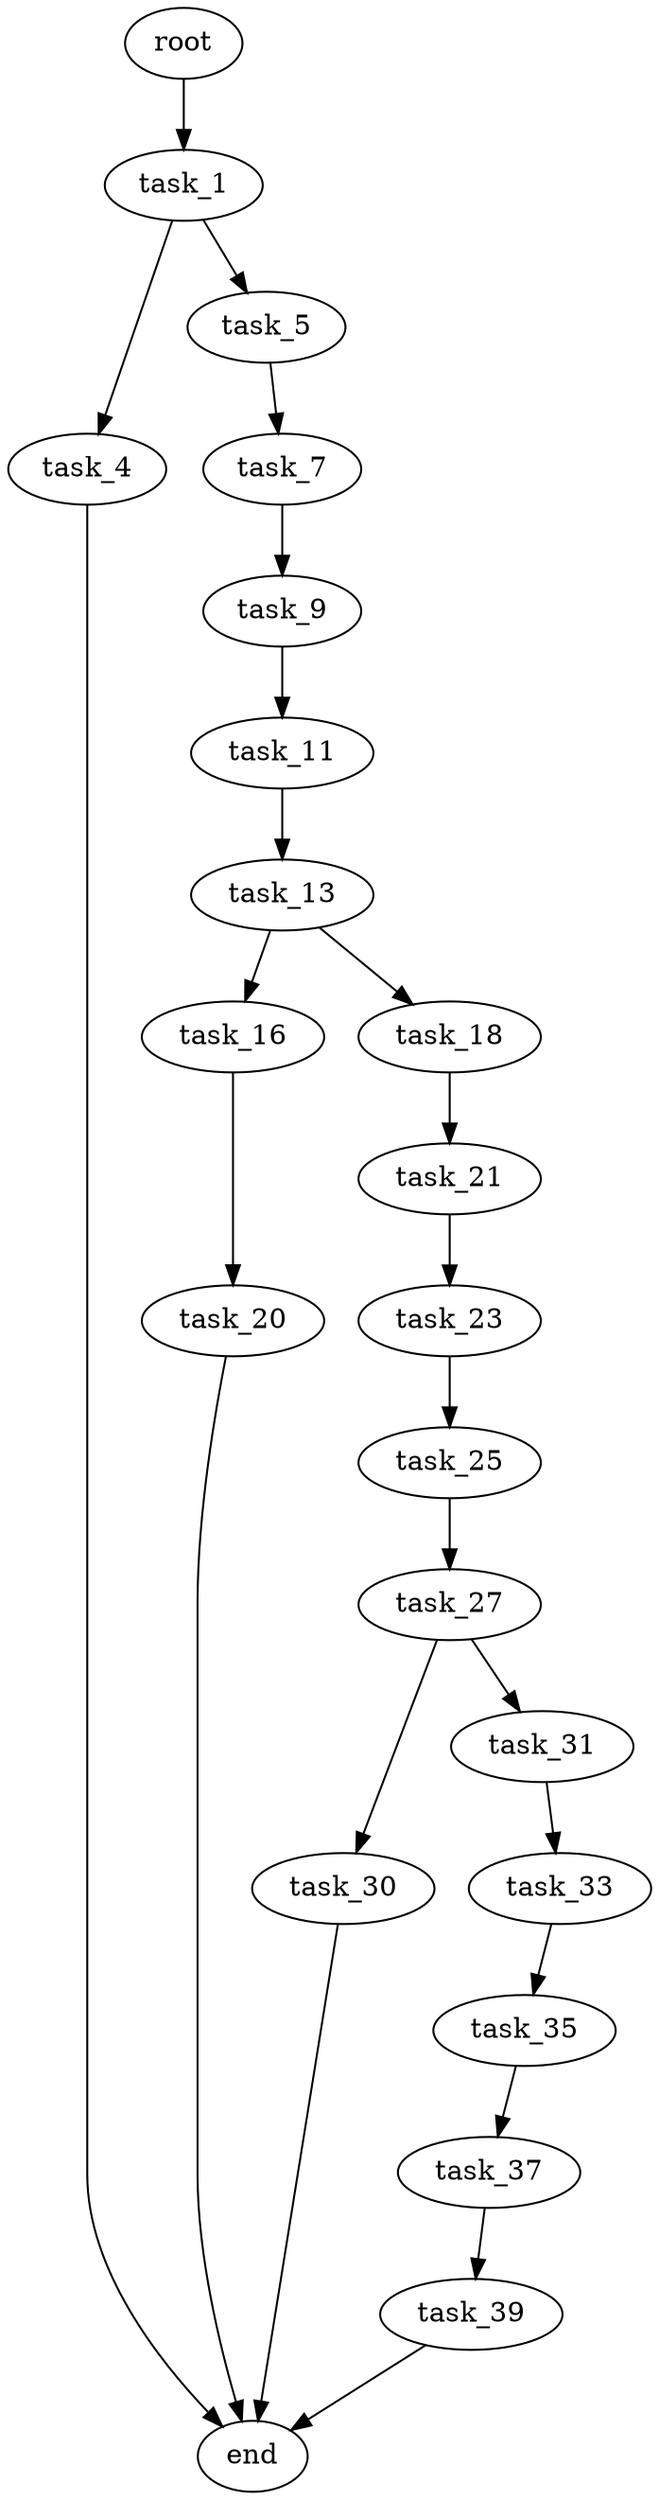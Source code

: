 digraph G {
  root [size="0.000000"];
  task_1 [size="368293445632.000000"];
  task_4 [size="368293445632.000000"];
  task_5 [size="368293445632.000000"];
  end [size="0.000000"];
  task_7 [size="134217728000.000000"];
  task_9 [size="1378337329169.000000"];
  task_11 [size="1022568789181.000000"];
  task_13 [size="160740189648.000000"];
  task_16 [size="254797532696.000000"];
  task_18 [size="188132621971.000000"];
  task_20 [size="58596080985.000000"];
  task_21 [size="1765408146.000000"];
  task_23 [size="368293445632.000000"];
  task_25 [size="12695495899.000000"];
  task_27 [size="28991029248.000000"];
  task_30 [size="24999455876.000000"];
  task_31 [size="8589934592.000000"];
  task_33 [size="18903071278.000000"];
  task_35 [size="12696169681.000000"];
  task_37 [size="5684656506.000000"];
  task_39 [size="176079620580.000000"];

  root -> task_1 [size="1.000000"];
  task_1 -> task_4 [size="411041792.000000"];
  task_1 -> task_5 [size="411041792.000000"];
  task_4 -> end [size="1.000000"];
  task_5 -> task_7 [size="411041792.000000"];
  task_7 -> task_9 [size="209715200.000000"];
  task_9 -> task_11 [size="838860800.000000"];
  task_11 -> task_13 [size="679477248.000000"];
  task_13 -> task_16 [size="134217728.000000"];
  task_13 -> task_18 [size="134217728.000000"];
  task_16 -> task_20 [size="209715200.000000"];
  task_18 -> task_21 [size="209715200.000000"];
  task_20 -> end [size="1.000000"];
  task_21 -> task_23 [size="33554432.000000"];
  task_23 -> task_25 [size="411041792.000000"];
  task_25 -> task_27 [size="209715200.000000"];
  task_27 -> task_30 [size="75497472.000000"];
  task_27 -> task_31 [size="75497472.000000"];
  task_30 -> end [size="1.000000"];
  task_31 -> task_33 [size="33554432.000000"];
  task_33 -> task_35 [size="838860800.000000"];
  task_35 -> task_37 [size="838860800.000000"];
  task_37 -> task_39 [size="134217728.000000"];
  task_39 -> end [size="1.000000"];
}
